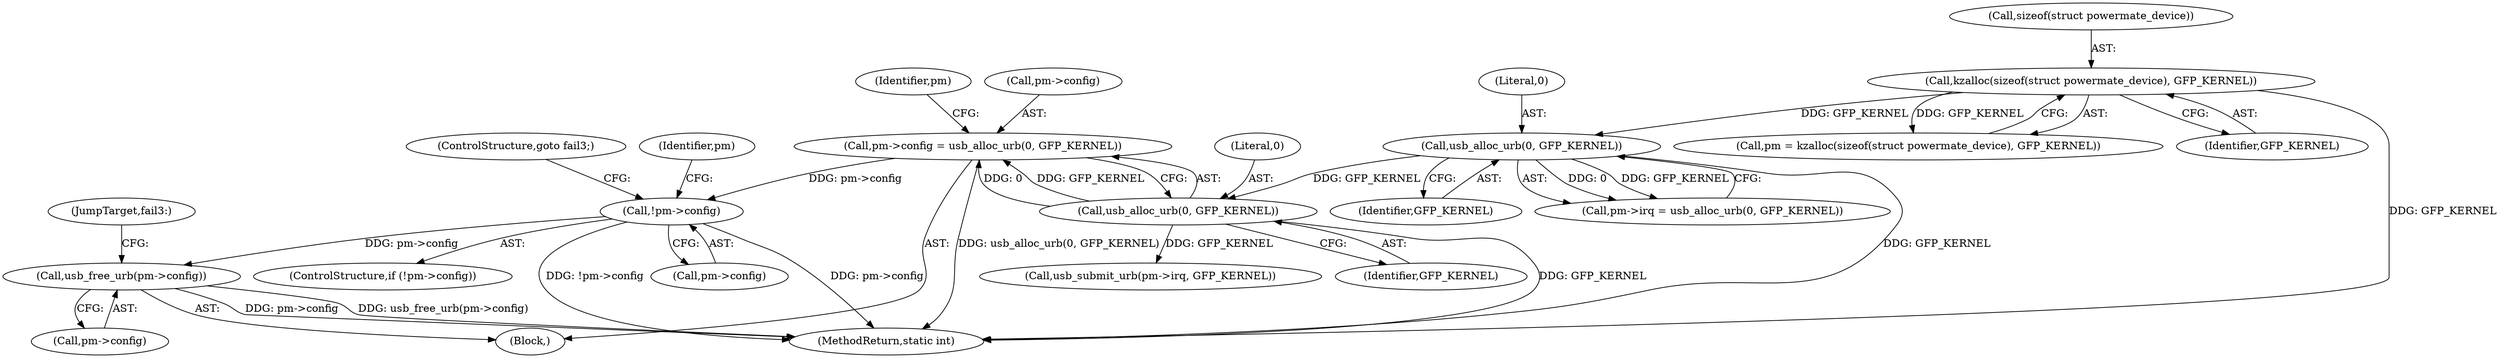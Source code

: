 digraph "0_linux_9c6ba456711687b794dcf285856fc14e2c76074f@API" {
"1000467" [label="(Call,usb_free_urb(pm->config))"];
"1000217" [label="(Call,!pm->config)"];
"1000209" [label="(Call,pm->config = usb_alloc_urb(0, GFP_KERNEL))"];
"1000213" [label="(Call,usb_alloc_urb(0, GFP_KERNEL))"];
"1000200" [label="(Call,usb_alloc_urb(0, GFP_KERNEL))"];
"1000177" [label="(Call,kzalloc(sizeof(struct powermate_device), GFP_KERNEL))"];
"1000175" [label="(Call,pm = kzalloc(sizeof(struct powermate_device), GFP_KERNEL))"];
"1000180" [label="(Identifier,GFP_KERNEL)"];
"1000468" [label="(Call,pm->config)"];
"1000200" [label="(Call,usb_alloc_urb(0, GFP_KERNEL))"];
"1000177" [label="(Call,kzalloc(sizeof(struct powermate_device), GFP_KERNEL))"];
"1000467" [label="(Call,usb_free_urb(pm->config))"];
"1000216" [label="(ControlStructure,if (!pm->config))"];
"1000219" [label="(Identifier,pm)"];
"1000471" [label="(JumpTarget,fail3:)"];
"1000209" [label="(Call,pm->config = usb_alloc_urb(0, GFP_KERNEL))"];
"1000107" [label="(Block,)"];
"1000221" [label="(ControlStructure,goto fail3;)"];
"1000202" [label="(Identifier,GFP_KERNEL)"];
"1000196" [label="(Call,pm->irq = usb_alloc_urb(0, GFP_KERNEL))"];
"1000201" [label="(Literal,0)"];
"1000178" [label="(Call,sizeof(struct powermate_device))"];
"1000214" [label="(Literal,0)"];
"1000217" [label="(Call,!pm->config)"];
"1000224" [label="(Identifier,pm)"];
"1000487" [label="(MethodReturn,static int)"];
"1000218" [label="(Call,pm->config)"];
"1000213" [label="(Call,usb_alloc_urb(0, GFP_KERNEL))"];
"1000418" [label="(Call,usb_submit_urb(pm->irq, GFP_KERNEL))"];
"1000210" [label="(Call,pm->config)"];
"1000215" [label="(Identifier,GFP_KERNEL)"];
"1000467" -> "1000107"  [label="AST: "];
"1000467" -> "1000468"  [label="CFG: "];
"1000468" -> "1000467"  [label="AST: "];
"1000471" -> "1000467"  [label="CFG: "];
"1000467" -> "1000487"  [label="DDG: pm->config"];
"1000467" -> "1000487"  [label="DDG: usb_free_urb(pm->config)"];
"1000217" -> "1000467"  [label="DDG: pm->config"];
"1000217" -> "1000216"  [label="AST: "];
"1000217" -> "1000218"  [label="CFG: "];
"1000218" -> "1000217"  [label="AST: "];
"1000221" -> "1000217"  [label="CFG: "];
"1000224" -> "1000217"  [label="CFG: "];
"1000217" -> "1000487"  [label="DDG: !pm->config"];
"1000217" -> "1000487"  [label="DDG: pm->config"];
"1000209" -> "1000217"  [label="DDG: pm->config"];
"1000209" -> "1000107"  [label="AST: "];
"1000209" -> "1000213"  [label="CFG: "];
"1000210" -> "1000209"  [label="AST: "];
"1000213" -> "1000209"  [label="AST: "];
"1000219" -> "1000209"  [label="CFG: "];
"1000209" -> "1000487"  [label="DDG: usb_alloc_urb(0, GFP_KERNEL)"];
"1000213" -> "1000209"  [label="DDG: 0"];
"1000213" -> "1000209"  [label="DDG: GFP_KERNEL"];
"1000213" -> "1000215"  [label="CFG: "];
"1000214" -> "1000213"  [label="AST: "];
"1000215" -> "1000213"  [label="AST: "];
"1000213" -> "1000487"  [label="DDG: GFP_KERNEL"];
"1000200" -> "1000213"  [label="DDG: GFP_KERNEL"];
"1000213" -> "1000418"  [label="DDG: GFP_KERNEL"];
"1000200" -> "1000196"  [label="AST: "];
"1000200" -> "1000202"  [label="CFG: "];
"1000201" -> "1000200"  [label="AST: "];
"1000202" -> "1000200"  [label="AST: "];
"1000196" -> "1000200"  [label="CFG: "];
"1000200" -> "1000487"  [label="DDG: GFP_KERNEL"];
"1000200" -> "1000196"  [label="DDG: 0"];
"1000200" -> "1000196"  [label="DDG: GFP_KERNEL"];
"1000177" -> "1000200"  [label="DDG: GFP_KERNEL"];
"1000177" -> "1000175"  [label="AST: "];
"1000177" -> "1000180"  [label="CFG: "];
"1000178" -> "1000177"  [label="AST: "];
"1000180" -> "1000177"  [label="AST: "];
"1000175" -> "1000177"  [label="CFG: "];
"1000177" -> "1000487"  [label="DDG: GFP_KERNEL"];
"1000177" -> "1000175"  [label="DDG: GFP_KERNEL"];
}
